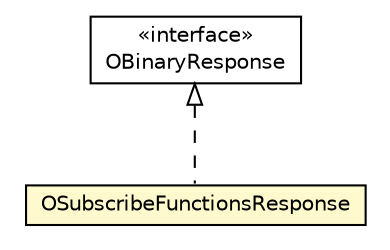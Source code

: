 #!/usr/local/bin/dot
#
# Class diagram 
# Generated by UMLGraph version R5_6-24-gf6e263 (http://www.umlgraph.org/)
#

digraph G {
	edge [fontname="Helvetica",fontsize=10,labelfontname="Helvetica",labelfontsize=10];
	node [fontname="Helvetica",fontsize=10,shape=plaintext];
	nodesep=0.25;
	ranksep=0.5;
	// com.orientechnologies.orient.client.remote.OBinaryResponse
	c7056686 [label=<<table title="com.orientechnologies.orient.client.remote.OBinaryResponse" border="0" cellborder="1" cellspacing="0" cellpadding="2" port="p" href="../OBinaryResponse.html">
		<tr><td><table border="0" cellspacing="0" cellpadding="1">
<tr><td align="center" balign="center"> &#171;interface&#187; </td></tr>
<tr><td align="center" balign="center"> OBinaryResponse </td></tr>
		</table></td></tr>
		</table>>, URL="../OBinaryResponse.html", fontname="Helvetica", fontcolor="black", fontsize=10.0];
	// com.orientechnologies.orient.client.remote.message.OSubscribeFunctionsResponse
	c7056836 [label=<<table title="com.orientechnologies.orient.client.remote.message.OSubscribeFunctionsResponse" border="0" cellborder="1" cellspacing="0" cellpadding="2" port="p" bgcolor="lemonChiffon" href="./OSubscribeFunctionsResponse.html">
		<tr><td><table border="0" cellspacing="0" cellpadding="1">
<tr><td align="center" balign="center"> OSubscribeFunctionsResponse </td></tr>
		</table></td></tr>
		</table>>, URL="./OSubscribeFunctionsResponse.html", fontname="Helvetica", fontcolor="black", fontsize=10.0];
	//com.orientechnologies.orient.client.remote.message.OSubscribeFunctionsResponse implements com.orientechnologies.orient.client.remote.OBinaryResponse
	c7056686:p -> c7056836:p [dir=back,arrowtail=empty,style=dashed];
}

